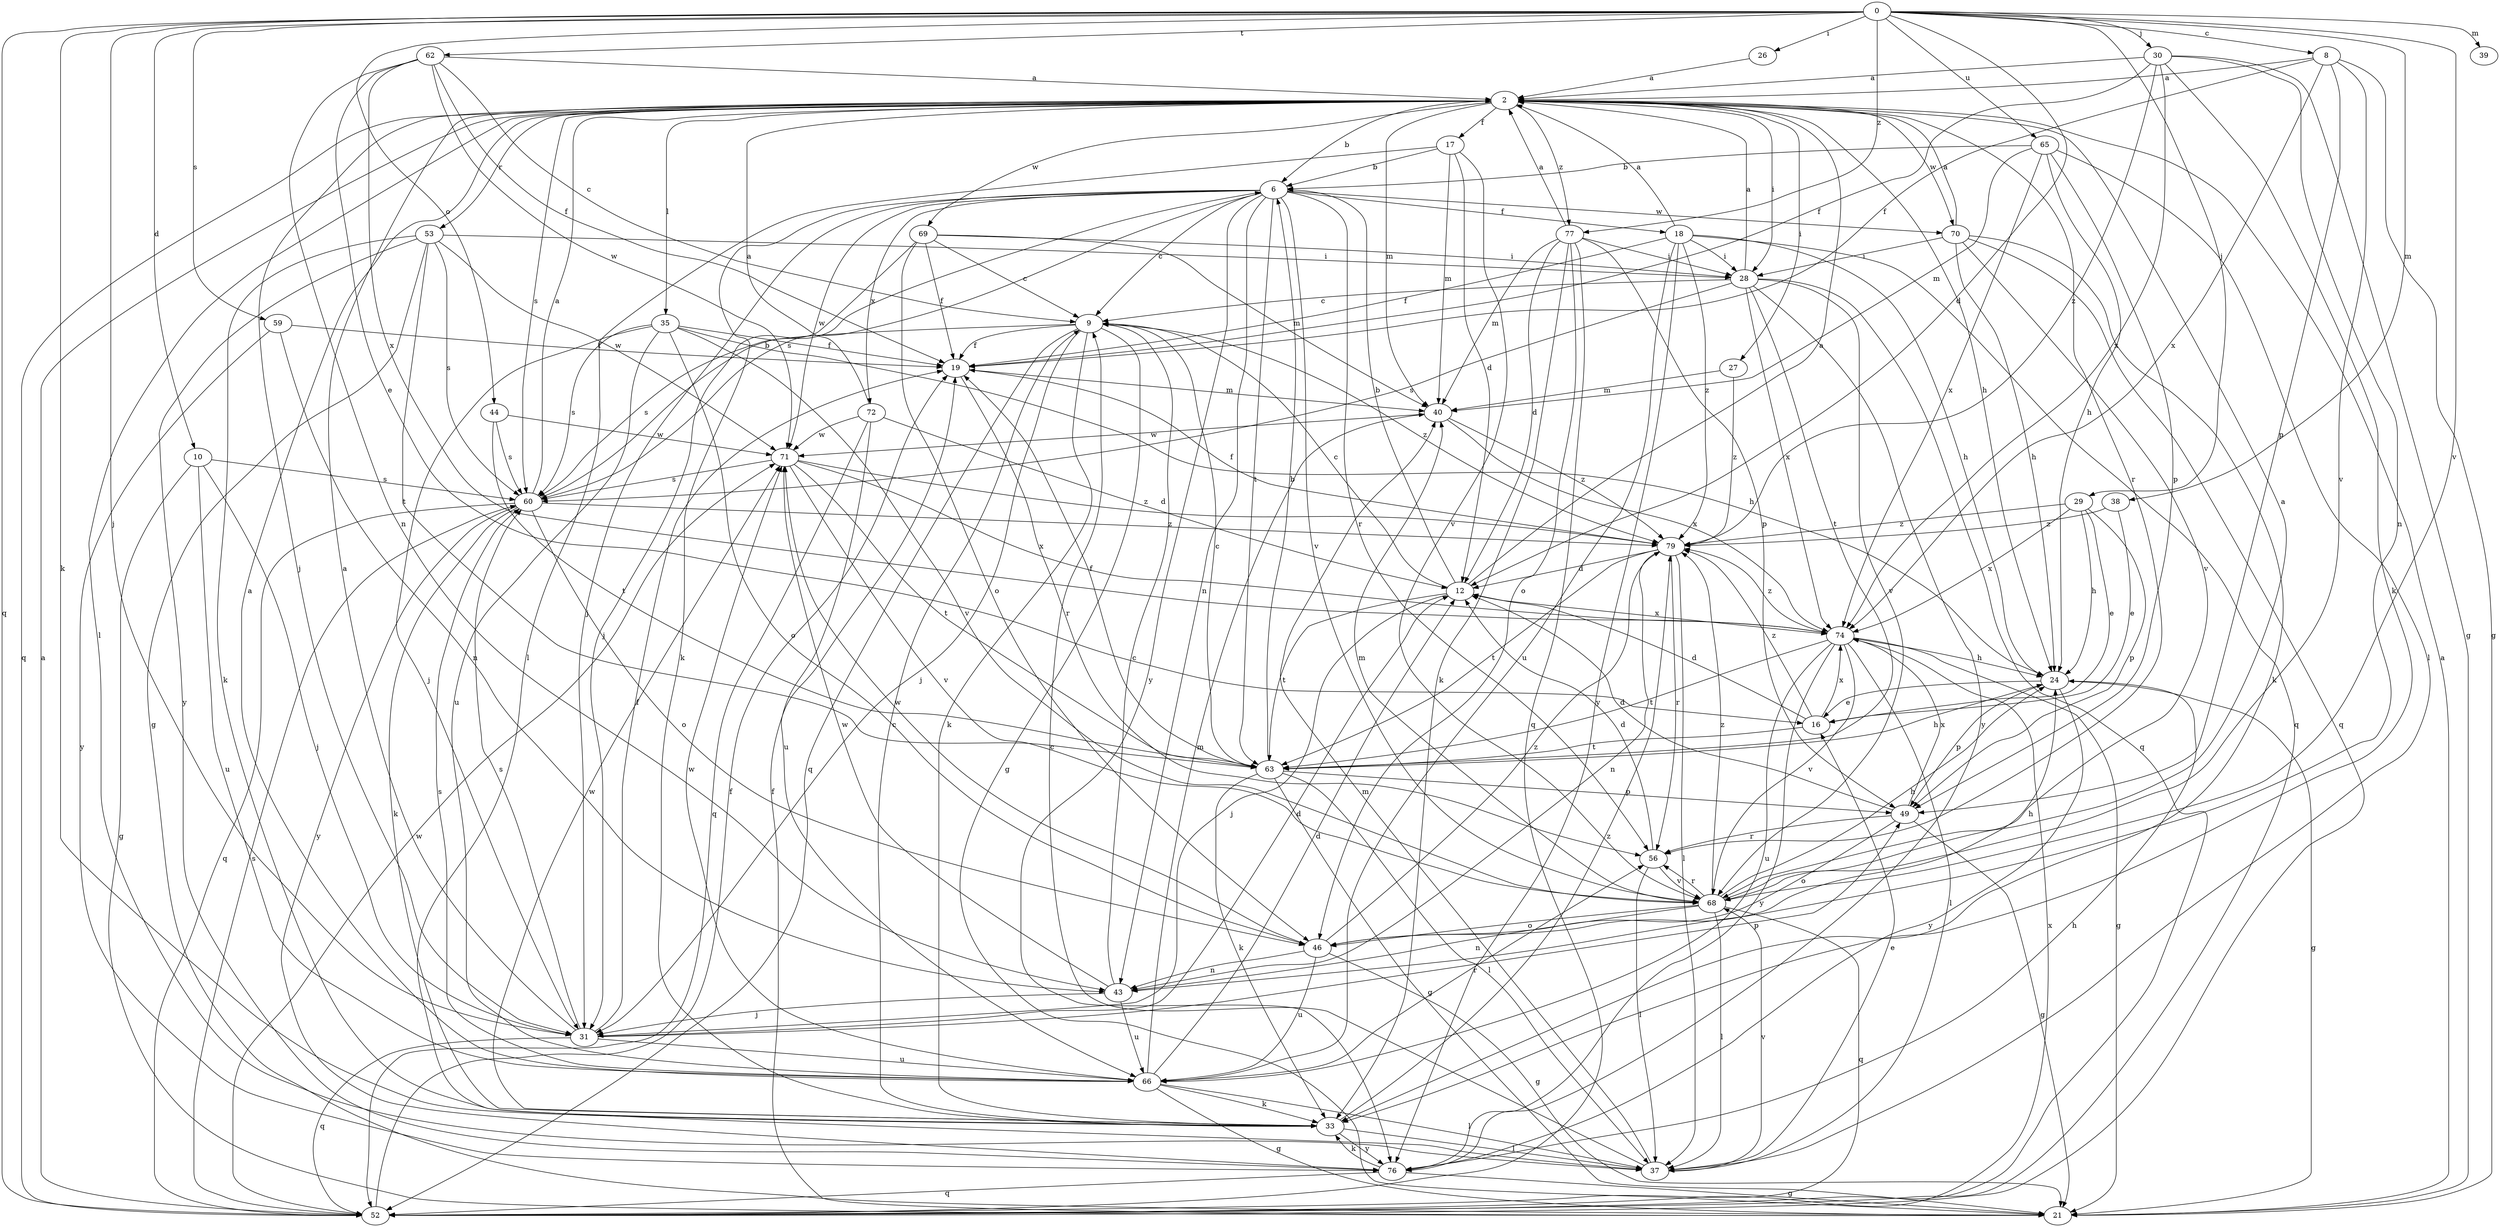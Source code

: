 strict digraph  {
0;
2;
6;
8;
9;
10;
12;
16;
17;
18;
19;
21;
24;
26;
27;
28;
29;
30;
31;
33;
35;
37;
38;
39;
40;
43;
44;
46;
49;
52;
53;
56;
59;
60;
62;
63;
65;
66;
68;
69;
70;
71;
72;
74;
76;
77;
79;
0 -> 8  [label=c];
0 -> 10  [label=d];
0 -> 12  [label=d];
0 -> 26  [label=i];
0 -> 29  [label=j];
0 -> 30  [label=j];
0 -> 31  [label=j];
0 -> 33  [label=k];
0 -> 38  [label=m];
0 -> 39  [label=m];
0 -> 44  [label=o];
0 -> 52  [label=q];
0 -> 59  [label=s];
0 -> 62  [label=t];
0 -> 65  [label=u];
0 -> 68  [label=v];
0 -> 77  [label=z];
2 -> 6  [label=b];
2 -> 17  [label=f];
2 -> 24  [label=h];
2 -> 27  [label=i];
2 -> 28  [label=i];
2 -> 31  [label=j];
2 -> 35  [label=l];
2 -> 37  [label=l];
2 -> 40  [label=m];
2 -> 52  [label=q];
2 -> 53  [label=r];
2 -> 56  [label=r];
2 -> 60  [label=s];
2 -> 69  [label=w];
2 -> 70  [label=w];
2 -> 77  [label=z];
6 -> 9  [label=c];
6 -> 18  [label=f];
6 -> 31  [label=j];
6 -> 33  [label=k];
6 -> 43  [label=n];
6 -> 56  [label=r];
6 -> 60  [label=s];
6 -> 63  [label=t];
6 -> 68  [label=v];
6 -> 70  [label=w];
6 -> 71  [label=w];
6 -> 72  [label=x];
6 -> 76  [label=y];
8 -> 2  [label=a];
8 -> 19  [label=f];
8 -> 21  [label=g];
8 -> 49  [label=p];
8 -> 68  [label=v];
8 -> 74  [label=x];
9 -> 19  [label=f];
9 -> 21  [label=g];
9 -> 31  [label=j];
9 -> 33  [label=k];
9 -> 52  [label=q];
9 -> 60  [label=s];
9 -> 79  [label=z];
10 -> 21  [label=g];
10 -> 31  [label=j];
10 -> 60  [label=s];
10 -> 66  [label=u];
12 -> 2  [label=a];
12 -> 6  [label=b];
12 -> 9  [label=c];
12 -> 31  [label=j];
12 -> 63  [label=t];
12 -> 74  [label=x];
16 -> 12  [label=d];
16 -> 63  [label=t];
16 -> 74  [label=x];
16 -> 79  [label=z];
17 -> 6  [label=b];
17 -> 12  [label=d];
17 -> 37  [label=l];
17 -> 40  [label=m];
17 -> 68  [label=v];
18 -> 2  [label=a];
18 -> 19  [label=f];
18 -> 24  [label=h];
18 -> 28  [label=i];
18 -> 52  [label=q];
18 -> 66  [label=u];
18 -> 76  [label=y];
18 -> 79  [label=z];
19 -> 40  [label=m];
19 -> 56  [label=r];
21 -> 2  [label=a];
21 -> 19  [label=f];
24 -> 16  [label=e];
24 -> 21  [label=g];
24 -> 49  [label=p];
24 -> 76  [label=y];
26 -> 2  [label=a];
27 -> 40  [label=m];
27 -> 79  [label=z];
28 -> 2  [label=a];
28 -> 9  [label=c];
28 -> 52  [label=q];
28 -> 60  [label=s];
28 -> 63  [label=t];
28 -> 68  [label=v];
28 -> 74  [label=x];
28 -> 76  [label=y];
29 -> 16  [label=e];
29 -> 24  [label=h];
29 -> 49  [label=p];
29 -> 74  [label=x];
29 -> 79  [label=z];
30 -> 2  [label=a];
30 -> 19  [label=f];
30 -> 21  [label=g];
30 -> 33  [label=k];
30 -> 43  [label=n];
30 -> 74  [label=x];
30 -> 79  [label=z];
31 -> 2  [label=a];
31 -> 12  [label=d];
31 -> 19  [label=f];
31 -> 49  [label=p];
31 -> 52  [label=q];
31 -> 60  [label=s];
31 -> 66  [label=u];
33 -> 9  [label=c];
33 -> 37  [label=l];
33 -> 71  [label=w];
33 -> 76  [label=y];
33 -> 79  [label=z];
35 -> 19  [label=f];
35 -> 24  [label=h];
35 -> 31  [label=j];
35 -> 46  [label=o];
35 -> 60  [label=s];
35 -> 66  [label=u];
35 -> 68  [label=v];
37 -> 9  [label=c];
37 -> 16  [label=e];
37 -> 40  [label=m];
37 -> 68  [label=v];
38 -> 16  [label=e];
38 -> 79  [label=z];
40 -> 71  [label=w];
40 -> 74  [label=x];
40 -> 79  [label=z];
43 -> 9  [label=c];
43 -> 31  [label=j];
43 -> 66  [label=u];
43 -> 71  [label=w];
44 -> 60  [label=s];
44 -> 63  [label=t];
44 -> 71  [label=w];
46 -> 21  [label=g];
46 -> 24  [label=h];
46 -> 43  [label=n];
46 -> 66  [label=u];
46 -> 71  [label=w];
46 -> 79  [label=z];
49 -> 12  [label=d];
49 -> 21  [label=g];
49 -> 46  [label=o];
49 -> 56  [label=r];
49 -> 74  [label=x];
52 -> 2  [label=a];
52 -> 19  [label=f];
52 -> 60  [label=s];
52 -> 71  [label=w];
52 -> 74  [label=x];
53 -> 21  [label=g];
53 -> 28  [label=i];
53 -> 33  [label=k];
53 -> 60  [label=s];
53 -> 63  [label=t];
53 -> 71  [label=w];
53 -> 76  [label=y];
56 -> 12  [label=d];
56 -> 37  [label=l];
56 -> 68  [label=v];
59 -> 19  [label=f];
59 -> 43  [label=n];
59 -> 76  [label=y];
60 -> 2  [label=a];
60 -> 6  [label=b];
60 -> 33  [label=k];
60 -> 46  [label=o];
60 -> 52  [label=q];
60 -> 76  [label=y];
60 -> 79  [label=z];
62 -> 2  [label=a];
62 -> 9  [label=c];
62 -> 16  [label=e];
62 -> 19  [label=f];
62 -> 43  [label=n];
62 -> 71  [label=w];
62 -> 74  [label=x];
63 -> 6  [label=b];
63 -> 9  [label=c];
63 -> 19  [label=f];
63 -> 21  [label=g];
63 -> 24  [label=h];
63 -> 33  [label=k];
63 -> 37  [label=l];
63 -> 49  [label=p];
65 -> 6  [label=b];
65 -> 24  [label=h];
65 -> 37  [label=l];
65 -> 40  [label=m];
65 -> 49  [label=p];
65 -> 74  [label=x];
66 -> 2  [label=a];
66 -> 12  [label=d];
66 -> 21  [label=g];
66 -> 33  [label=k];
66 -> 37  [label=l];
66 -> 40  [label=m];
66 -> 56  [label=r];
66 -> 60  [label=s];
66 -> 71  [label=w];
68 -> 2  [label=a];
68 -> 24  [label=h];
68 -> 37  [label=l];
68 -> 40  [label=m];
68 -> 43  [label=n];
68 -> 46  [label=o];
68 -> 52  [label=q];
68 -> 56  [label=r];
68 -> 79  [label=z];
69 -> 9  [label=c];
69 -> 19  [label=f];
69 -> 28  [label=i];
69 -> 31  [label=j];
69 -> 40  [label=m];
69 -> 46  [label=o];
70 -> 2  [label=a];
70 -> 24  [label=h];
70 -> 28  [label=i];
70 -> 33  [label=k];
70 -> 52  [label=q];
70 -> 68  [label=v];
71 -> 60  [label=s];
71 -> 63  [label=t];
71 -> 68  [label=v];
71 -> 74  [label=x];
71 -> 79  [label=z];
72 -> 2  [label=a];
72 -> 12  [label=d];
72 -> 52  [label=q];
72 -> 66  [label=u];
72 -> 71  [label=w];
74 -> 21  [label=g];
74 -> 24  [label=h];
74 -> 37  [label=l];
74 -> 63  [label=t];
74 -> 66  [label=u];
74 -> 68  [label=v];
74 -> 76  [label=y];
74 -> 79  [label=z];
76 -> 21  [label=g];
76 -> 24  [label=h];
76 -> 33  [label=k];
76 -> 52  [label=q];
77 -> 2  [label=a];
77 -> 12  [label=d];
77 -> 28  [label=i];
77 -> 33  [label=k];
77 -> 40  [label=m];
77 -> 46  [label=o];
77 -> 49  [label=p];
77 -> 52  [label=q];
79 -> 12  [label=d];
79 -> 19  [label=f];
79 -> 37  [label=l];
79 -> 43  [label=n];
79 -> 56  [label=r];
79 -> 63  [label=t];
}
